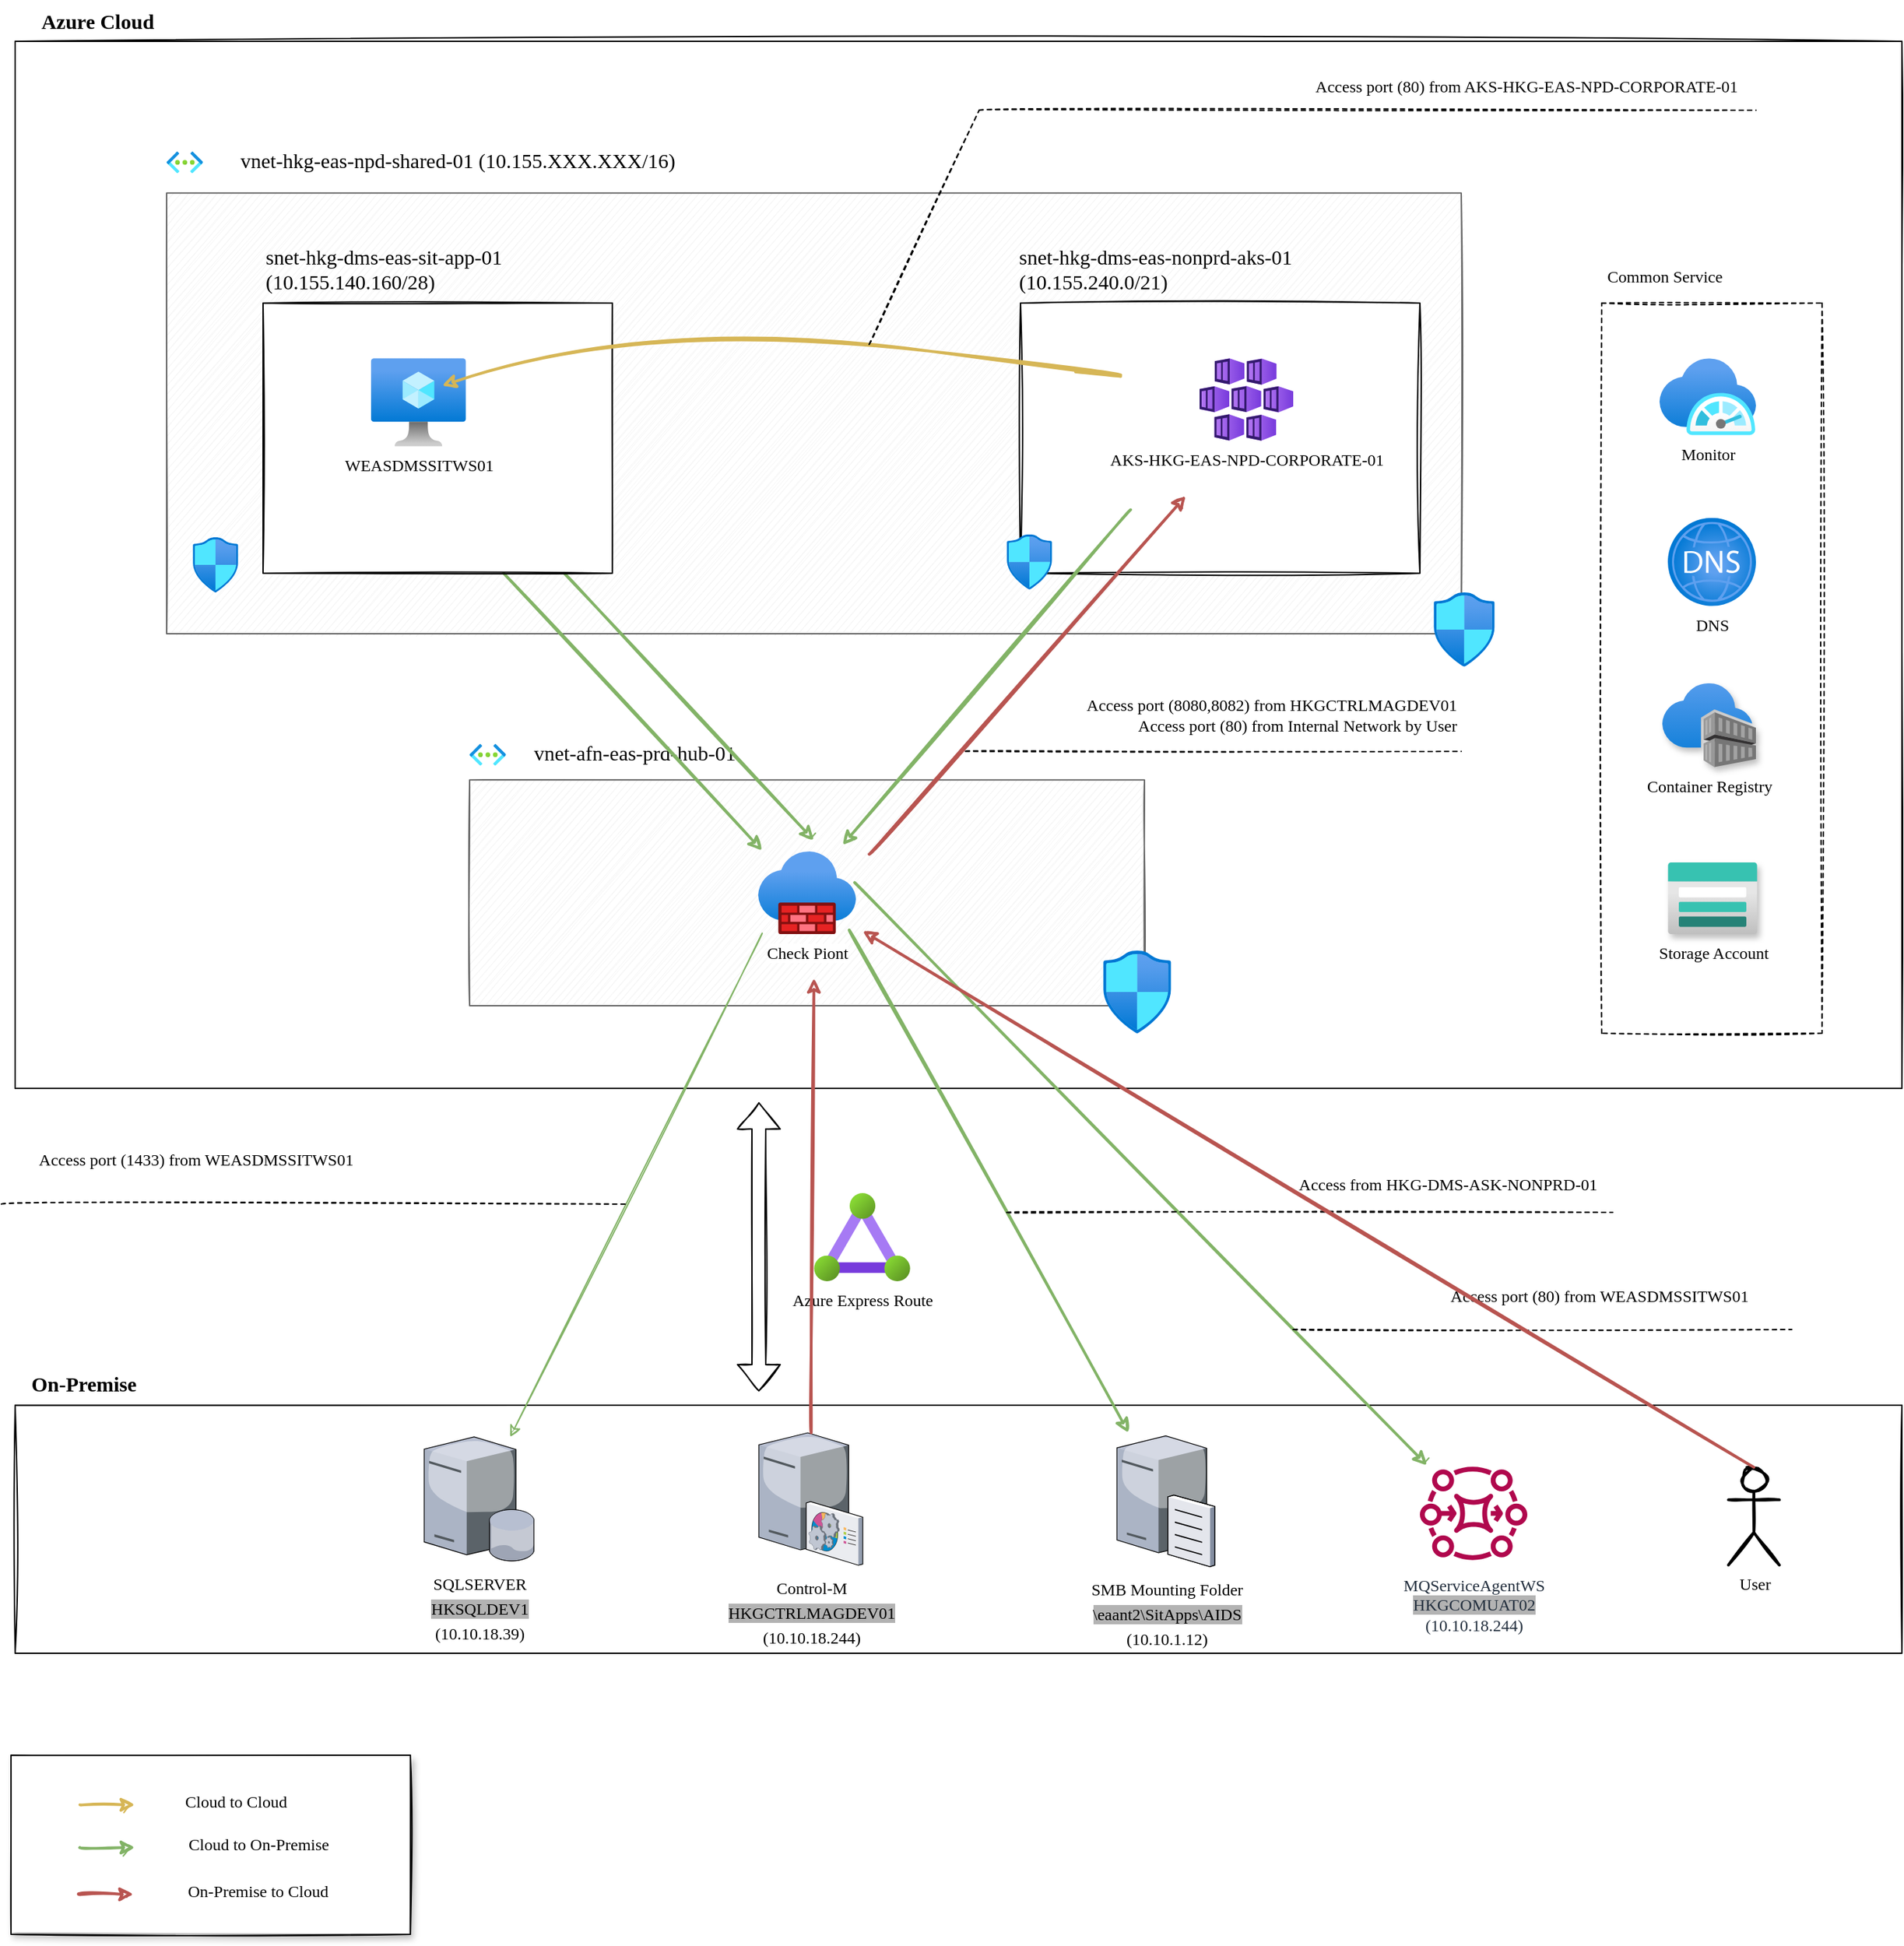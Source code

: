 <mxfile version="18.0.7" type="github"><diagram id="_1yi99HODvwLNVEbN80R" name="Page-1"><mxGraphModel dx="1278" dy="539" grid="1" gridSize="10" guides="1" tooltips="1" connect="1" arrows="1" fold="1" page="1" pageScale="1" pageWidth="827" pageHeight="1169" math="0" shadow="0"><root><mxCell id="0"/><mxCell id="1" parent="0"/><mxCell id="jHShUy1M93uFHqez85aA-23" value="" style="rounded=0;whiteSpace=wrap;html=1;sketch=1;fontFamily=Comic Sans MS;" parent="1" vertex="1"><mxGeometry x="70" y="210" width="1370" height="760" as="geometry"/></mxCell><mxCell id="jHShUy1M93uFHqez85aA-71" value="Azure Cloud" style="text;html=1;strokeColor=none;fillColor=none;align=center;verticalAlign=middle;whiteSpace=wrap;rounded=0;sketch=1;fontSize=15;fontStyle=1;fontFamily=Comic Sans MS;" parent="1" vertex="1"><mxGeometry x="70" y="180" width="120" height="30" as="geometry"/></mxCell><mxCell id="jHShUy1M93uFHqez85aA-79" value="Azure Express Route" style="aspect=fixed;html=1;points=[];align=center;image;fontSize=12;image=img/lib/azure2/networking/ExpressRoute_Circuits.svg;sketch=1;fontFamily=Comic Sans MS;" parent="1" vertex="1"><mxGeometry x="650" y="1046" width="70" height="64" as="geometry"/></mxCell><mxCell id="jHShUy1M93uFHqez85aA-81" value="" style="group" parent="1" vertex="1" connectable="0"><mxGeometry x="400" y="720" width="490" height="190" as="geometry"/></mxCell><mxCell id="jHShUy1M93uFHqez85aA-42" value="" style="rounded=0;whiteSpace=wrap;html=1;sketch=1;fillColor=#f5f5f5;fontColor=#333333;strokeColor=#666666;fontFamily=Comic Sans MS;" parent="jHShUy1M93uFHqez85aA-81" vertex="1"><mxGeometry y="26.12" width="490" height="163.88" as="geometry"/></mxCell><mxCell id="jHShUy1M93uFHqez85aA-43" value="" style="aspect=fixed;html=1;points=[];align=center;image;fontSize=12;image=img/lib/azure2/networking/Virtual_Networks.svg;sketch=1;rounded=0;fontFamily=Comic Sans MS;" parent="jHShUy1M93uFHqez85aA-81" vertex="1"><mxGeometry width="26.341" height="15.727" as="geometry"/></mxCell><mxCell id="jHShUy1M93uFHqez85aA-80" value="Check Piont" style="aspect=fixed;html=1;points=[];align=center;image;fontSize=12;image=img/lib/azure2/networking/Firewalls.svg;sketch=1;fontFamily=Comic Sans MS;" parent="jHShUy1M93uFHqez85aA-81" vertex="1"><mxGeometry x="209.5" y="78.06" width="71" height="60" as="geometry"/></mxCell><mxCell id="jHShUy1M93uFHqez85aA-163" value="vnet-afn-eas-prd-hub-01" style="text;html=1;strokeColor=none;fillColor=none;align=center;verticalAlign=middle;whiteSpace=wrap;rounded=0;sketch=1;fontFamily=Comic Sans MS;fontSize=15;fontStyle=0" parent="jHShUy1M93uFHqez85aA-81" vertex="1"><mxGeometry x="12" y="-9.14" width="216" height="30" as="geometry"/></mxCell><mxCell id="jHShUy1M93uFHqez85aA-130" value="" style="endArrow=none;html=1;sketch=1;fontFamily=Comic Sans MS;fontSize=12;curved=1;dashed=1;" parent="jHShUy1M93uFHqez85aA-81" edge="1"><mxGeometry width="50" height="50" relative="1" as="geometry"><mxPoint x="360" y="5.36" as="sourcePoint"/><mxPoint x="720" y="5.36" as="targetPoint"/></mxGeometry></mxCell><mxCell id="jHShUy1M93uFHqez85aA-70" value="" style="rounded=0;whiteSpace=wrap;html=1;sketch=1;fontFamily=Comic Sans MS;" parent="1" vertex="1"><mxGeometry x="70" y="1200" width="1370" height="180" as="geometry"/></mxCell><mxCell id="jHShUy1M93uFHqez85aA-74" value="On-Premise" style="text;html=1;strokeColor=none;fillColor=none;align=center;verticalAlign=middle;whiteSpace=wrap;rounded=0;sketch=1;fontFamily=Comic Sans MS;fontSize=15;fontStyle=1" parent="1" vertex="1"><mxGeometry x="70" y="1169" width="100" height="30" as="geometry"/></mxCell><mxCell id="jHShUy1M93uFHqez85aA-88" value="&lt;font style=&quot;font-size: 12px;&quot;&gt;SQLSERVER&lt;br&gt;&lt;span style=&quot;background-color: rgb(179, 179, 179);&quot;&gt;HKSQLDEV1&lt;br&gt;&lt;/span&gt;(10.10.18.39)&lt;br&gt;&lt;/font&gt;" style="verticalLabelPosition=bottom;sketch=0;aspect=fixed;html=1;verticalAlign=top;strokeColor=none;align=center;outlineConnect=0;shape=mxgraph.citrix.database_server;fontFamily=Comic Sans MS;fontSize=15;" parent="1" vertex="1"><mxGeometry x="367" y="1223" width="80" height="90" as="geometry"/></mxCell><mxCell id="jHShUy1M93uFHqez85aA-91" value="&lt;font style=&quot;font-size: 12px;&quot;&gt;Control-M&lt;br&gt;&lt;span style=&quot;background-color: rgb(179, 179, 179);&quot;&gt;HKGCTRLMAGDEV01&lt;br&gt;&lt;/span&gt;(10.10.18.244)&lt;br&gt;&lt;/font&gt;" style="verticalLabelPosition=bottom;sketch=0;aspect=fixed;html=1;verticalAlign=top;strokeColor=none;align=center;outlineConnect=0;shape=mxgraph.citrix.command_center;fontFamily=Comic Sans MS;fontSize=15;" parent="1" vertex="1"><mxGeometry x="610" y="1220" width="75.5" height="96" as="geometry"/></mxCell><mxCell id="jHShUy1M93uFHqez85aA-93" value="&lt;font style=&quot;font-size: 12px;&quot;&gt;SMB Mounting Folder&lt;br&gt;&lt;span style=&quot;background-color: rgb(179, 179, 179);&quot;&gt;\\eaant2\SitApps\AIDS&lt;br&gt;&lt;/span&gt;(10.10.1.12)&lt;br&gt;&lt;/font&gt;" style="verticalLabelPosition=bottom;sketch=0;aspect=fixed;html=1;verticalAlign=top;strokeColor=none;align=center;outlineConnect=0;shape=mxgraph.citrix.file_server;fontFamily=Comic Sans MS;fontSize=15;" parent="1" vertex="1"><mxGeometry x="870" y="1220" width="71" height="97" as="geometry"/></mxCell><mxCell id="jHShUy1M93uFHqez85aA-94" value="MQServiceAgentWS&lt;br&gt;&lt;span style=&quot;background-color: rgb(179, 179, 179);&quot;&gt;HKGCOMUAT02&lt;/span&gt;&lt;br&gt;(10.10.18.244)" style="sketch=0;outlineConnect=0;fontColor=#232F3E;gradientColor=none;fillColor=#B0084D;strokeColor=none;dashed=0;verticalLabelPosition=bottom;verticalAlign=top;align=center;html=1;fontSize=12;fontStyle=0;aspect=fixed;pointerEvents=1;shape=mxgraph.aws4.mq_broker;fontFamily=Comic Sans MS;" parent="1" vertex="1"><mxGeometry x="1090" y="1239" width="78" height="78" as="geometry"/></mxCell><mxCell id="jHShUy1M93uFHqez85aA-105" value="" style="endArrow=classic;html=1;sketch=1;fontFamily=Comic Sans MS;fontSize=15;curved=1;exitX=0.041;exitY=0.989;exitDx=0;exitDy=0;exitPerimeter=0;fillColor=#d5e8d4;strokeColor=#82b366;" parent="1" source="jHShUy1M93uFHqez85aA-80" target="jHShUy1M93uFHqez85aA-88" edge="1"><mxGeometry width="50" height="50" relative="1" as="geometry"><mxPoint x="310" y="900" as="sourcePoint"/><mxPoint x="360" y="850" as="targetPoint"/></mxGeometry></mxCell><mxCell id="jHShUy1M93uFHqez85aA-121" value="Access port (1433) from WEASDMSSITWS01" style="edgeLabel;html=1;align=center;verticalAlign=middle;resizable=0;points=[];fontSize=12;fontFamily=Comic Sans MS;labelBackgroundColor=default;labelBorderColor=none;" parent="jHShUy1M93uFHqez85aA-105" vertex="1" connectable="0"><mxGeometry x="-0.061" y="3" relative="1" as="geometry"><mxPoint x="-328" y="-9" as="offset"/></mxGeometry></mxCell><mxCell id="jHShUy1M93uFHqez85aA-108" value="" style="endArrow=classic;html=1;sketch=1;fontFamily=Comic Sans MS;fontSize=15;curved=1;exitX=0.931;exitY=0.949;exitDx=0;exitDy=0;exitPerimeter=0;fillColor=#d5e8d4;strokeColor=#82b366;strokeWidth=2;" parent="1" source="jHShUy1M93uFHqez85aA-80" target="jHShUy1M93uFHqez85aA-93" edge="1"><mxGeometry width="50" height="50" relative="1" as="geometry"><mxPoint x="880" y="1070" as="sourcePoint"/><mxPoint x="930" y="1020" as="targetPoint"/></mxGeometry></mxCell><mxCell id="jHShUy1M93uFHqez85aA-109" value="" style="endArrow=classic;html=1;sketch=1;fontFamily=Comic Sans MS;fontSize=15;curved=1;exitX=0.987;exitY=0.376;exitDx=0;exitDy=0;exitPerimeter=0;fillColor=#d5e8d4;strokeColor=#82b366;strokeWidth=2;" parent="1" source="jHShUy1M93uFHqez85aA-80" target="jHShUy1M93uFHqez85aA-94" edge="1"><mxGeometry width="50" height="50" relative="1" as="geometry"><mxPoint x="1010" y="860" as="sourcePoint"/><mxPoint x="1060" y="810" as="targetPoint"/></mxGeometry></mxCell><mxCell id="jHShUy1M93uFHqez85aA-56" value="" style="rounded=0;whiteSpace=wrap;html=1;sketch=1;fillColor=#f5f5f5;fontColor=#333333;strokeColor=#666666;fontFamily=Comic Sans MS;" parent="1" vertex="1"><mxGeometry x="180" y="320.12" width="940" height="319.88" as="geometry"/></mxCell><mxCell id="jHShUy1M93uFHqez85aA-57" value="" style="aspect=fixed;html=1;points=[];align=center;image;fontSize=12;image=img/lib/azure2/networking/Virtual_Networks.svg;sketch=1;rounded=0;fontFamily=Comic Sans MS;" parent="1" vertex="1"><mxGeometry x="180" y="290" width="26.341" height="15.727" as="geometry"/></mxCell><mxCell id="jHShUy1M93uFHqez85aA-115" value="&lt;span&gt;&lt;span&gt;vnet-hkg-eas-npd-shared-01 (10.155.XXX.XXX/16)&lt;/span&gt;&lt;/span&gt;" style="text;html=1;strokeColor=none;fillColor=none;align=center;verticalAlign=middle;whiteSpace=wrap;rounded=0;sketch=1;fontFamily=Comic Sans MS;fontSize=15;fontStyle=0" parent="1" vertex="1"><mxGeometry x="193" y="280.86" width="397" height="30" as="geometry"/></mxCell><mxCell id="jHShUy1M93uFHqez85aA-122" value="" style="endArrow=none;html=1;sketch=1;fontFamily=Comic Sans MS;fontSize=12;curved=1;dashed=1;" parent="1" edge="1"><mxGeometry width="50" height="50" relative="1" as="geometry"><mxPoint x="60" y="1054" as="sourcePoint"/><mxPoint x="514" y="1054" as="targetPoint"/></mxGeometry></mxCell><mxCell id="jHShUy1M93uFHqez85aA-110" value="" style="shape=flexArrow;endArrow=classic;startArrow=classic;html=1;sketch=1;fontFamily=Comic Sans MS;fontSize=15;curved=1;" parent="1" edge="1"><mxGeometry width="100" height="100" relative="1" as="geometry"><mxPoint x="610" y="1190" as="sourcePoint"/><mxPoint x="610" y="980" as="targetPoint"/></mxGeometry></mxCell><mxCell id="jHShUy1M93uFHqez85aA-124" value="" style="endArrow=none;html=1;sketch=1;fontFamily=Comic Sans MS;fontSize=12;curved=1;dashed=1;" parent="1" edge="1"><mxGeometry width="50" height="50" relative="1" as="geometry"><mxPoint x="790" y="1060" as="sourcePoint"/><mxPoint x="1230" y="1060" as="targetPoint"/></mxGeometry></mxCell><mxCell id="jHShUy1M93uFHqez85aA-125" value="&lt;br&gt;Access port (80) from WEASDMSSITWS01" style="edgeLabel;html=1;align=center;verticalAlign=middle;resizable=0;points=[];fontSize=12;fontFamily=Comic Sans MS;labelBackgroundColor=default;labelBorderColor=none;" parent="1" vertex="1" connectable="0"><mxGeometry x="1220.002" y="1113.004" as="geometry"/></mxCell><mxCell id="jHShUy1M93uFHqez85aA-126" value="" style="endArrow=none;html=1;sketch=1;fontFamily=Comic Sans MS;fontSize=12;curved=1;dashed=1;" parent="1" edge="1"><mxGeometry width="50" height="50" relative="1" as="geometry"><mxPoint x="998" y="1145" as="sourcePoint"/><mxPoint x="1360" y="1145" as="targetPoint"/></mxGeometry></mxCell><mxCell id="jHShUy1M93uFHqez85aA-127" value="Access from HKG-DMS-ASK-NONPRD-01" style="edgeLabel;html=1;align=center;verticalAlign=middle;resizable=0;points=[];fontSize=12;fontFamily=Comic Sans MS;labelBackgroundColor=default;labelBorderColor=none;" parent="1" vertex="1" connectable="0"><mxGeometry x="1110.002" y="1040.004" as="geometry"/></mxCell><mxCell id="jHShUy1M93uFHqez85aA-128" value="" style="endArrow=classic;html=1;sketch=1;fontFamily=Comic Sans MS;fontSize=12;curved=1;fillColor=#f8cecc;strokeColor=#b85450;strokeWidth=2;" parent="1" source="jHShUy1M93uFHqez85aA-91" edge="1"><mxGeometry width="50" height="50" relative="1" as="geometry"><mxPoint x="590" y="1130" as="sourcePoint"/><mxPoint x="650" y="890" as="targetPoint"/></mxGeometry></mxCell><mxCell id="jHShUy1M93uFHqez85aA-131" value="Access port (8080,8082) from HKGCTRLMAGDEV01&lt;br&gt;&lt;div style=&quot;&quot;&gt;Access port (80) from Internal Network by User&lt;/div&gt;" style="edgeLabel;html=1;align=right;verticalAlign=middle;resizable=0;points=[];fontSize=12;fontFamily=Comic Sans MS;labelBackgroundColor=default;labelBorderColor=none;" parent="1" vertex="1" connectable="0"><mxGeometry x="1230.002" y="1070.004" as="geometry"><mxPoint x="-113" y="-371" as="offset"/></mxGeometry></mxCell><mxCell id="jHShUy1M93uFHqez85aA-134" value="" style="aspect=fixed;html=1;points=[];align=center;image;fontSize=12;image=img/lib/azure2/networking/Network_Security_Groups.svg;labelBackgroundColor=#B3B3B3;labelBorderColor=none;sketch=1;fontFamily=Comic Sans MS;" parent="1" vertex="1"><mxGeometry x="1100" y="610" width="44.37" height="53.88" as="geometry"/></mxCell><mxCell id="jHShUy1M93uFHqez85aA-136" value="" style="aspect=fixed;html=1;points=[];align=center;image;fontSize=12;image=img/lib/azure2/networking/Network_Security_Groups.svg;labelBackgroundColor=#B3B3B3;labelBorderColor=none;sketch=1;fontFamily=Comic Sans MS;" parent="1" vertex="1"><mxGeometry x="860" y="870" width="49.42" height="60" as="geometry"/></mxCell><mxCell id="jHShUy1M93uFHqez85aA-138" value="" style="rounded=0;whiteSpace=wrap;html=1;sketch=1;fontFamily=Comic Sans MS;" parent="1" vertex="1"><mxGeometry x="800" y="400" width="290" height="196.12" as="geometry"/></mxCell><mxCell id="jHShUy1M93uFHqez85aA-114" value="AKS-HKG-EAS-NPD-CORPORATE-01" style="aspect=fixed;html=1;points=[];align=center;image;fontSize=12;image=img/lib/azure2/compute/Kubernetes_Services.svg;sketch=1;fontFamily=Comic Sans MS;" parent="1" vertex="1"><mxGeometry x="930" y="440" width="68" height="60" as="geometry"/></mxCell><mxCell id="jHShUy1M93uFHqez85aA-135" value="" style="aspect=fixed;html=1;points=[];align=center;image;fontSize=12;image=img/lib/azure2/networking/Network_Security_Groups.svg;labelBackgroundColor=#B3B3B3;labelBorderColor=none;sketch=1;fontFamily=Comic Sans MS;" parent="1" vertex="1"><mxGeometry x="199" y="570" width="32.94" height="40" as="geometry"/></mxCell><mxCell id="jHShUy1M93uFHqez85aA-107" value="" style="endArrow=classic;html=1;sketch=1;fontFamily=Comic Sans MS;fontSize=15;curved=1;entryX=0.863;entryY=-0.078;entryDx=0;entryDy=0;entryPerimeter=0;fillColor=#d5e8d4;strokeColor=#82b366;strokeWidth=2;" parent="1" target="jHShUy1M93uFHqez85aA-80" edge="1"><mxGeometry width="50" height="50" relative="1" as="geometry"><mxPoint x="880" y="550" as="sourcePoint"/><mxPoint x="910" y="630" as="targetPoint"/></mxGeometry></mxCell><mxCell id="jHShUy1M93uFHqez85aA-129" value="" style="endArrow=classic;html=1;sketch=1;fontFamily=Comic Sans MS;fontSize=12;curved=1;fillColor=#f8cecc;strokeColor=#b85450;strokeWidth=2;exitX=0.592;exitY=0.329;exitDx=0;exitDy=0;exitPerimeter=0;" parent="1" source="jHShUy1M93uFHqez85aA-42" edge="1"><mxGeometry width="50" height="50" relative="1" as="geometry"><mxPoint x="700" y="790" as="sourcePoint"/><mxPoint x="920" y="540" as="targetPoint"/></mxGeometry></mxCell><mxCell id="jHShUy1M93uFHqez85aA-101" value="" style="endArrow=classic;html=1;sketch=1;fontFamily=Comic Sans MS;fontSize=15;curved=1;fillColor=#d5e8d4;strokeColor=#82b366;strokeWidth=2;" parent="1" source="jHShUy1M93uFHqez85aA-161" edge="1"><mxGeometry width="50" height="50" relative="1" as="geometry"><mxPoint x="620" y="520" as="sourcePoint"/><mxPoint x="650" y="790" as="targetPoint"/></mxGeometry></mxCell><mxCell id="jHShUy1M93uFHqez85aA-100" value="" style="endArrow=classic;html=1;sketch=1;fontFamily=Comic Sans MS;fontSize=15;curved=1;entryX=0.041;entryY=-0.011;entryDx=0;entryDy=0;entryPerimeter=0;fillColor=#d5e8d4;strokeColor=#82b366;strokeWidth=2;" parent="1" target="jHShUy1M93uFHqez85aA-80" edge="1"><mxGeometry width="50" height="50" relative="1" as="geometry"><mxPoint x="424.646" y="596.12" as="sourcePoint"/><mxPoint x="540" y="640" as="targetPoint"/></mxGeometry></mxCell><mxCell id="jHShUy1M93uFHqez85aA-139" value="&lt;span&gt;snet-hkg-dms-eas-sit-app-01&lt;br&gt;(10.155.140.160/28)&lt;/span&gt;" style="text;html=1;strokeColor=none;fillColor=none;align=left;verticalAlign=middle;whiteSpace=wrap;rounded=0;sketch=1;fontFamily=Comic Sans MS;fontSize=15;fontStyle=0" parent="1" vertex="1"><mxGeometry x="250" y="360" width="260" height="30" as="geometry"/></mxCell><mxCell id="jHShUy1M93uFHqez85aA-140" value="&lt;span&gt;snet-hkg-dms-eas-nonprd-aks-01&lt;br&gt;(10.155.240.0/21)&lt;/span&gt;" style="text;html=1;strokeColor=none;fillColor=none;align=left;verticalAlign=middle;whiteSpace=wrap;rounded=0;sketch=1;fontFamily=Comic Sans MS;fontSize=15;fontStyle=0" parent="1" vertex="1"><mxGeometry x="797" y="360" width="270" height="30" as="geometry"/></mxCell><mxCell id="jHShUy1M93uFHqez85aA-144" value="" style="aspect=fixed;html=1;points=[];align=center;image;fontSize=12;image=img/lib/azure2/networking/Network_Security_Groups.svg;labelBackgroundColor=#B3B3B3;labelBorderColor=none;sketch=1;fontFamily=Comic Sans MS;" parent="1" vertex="1"><mxGeometry x="790" y="567.88" width="32.94" height="40" as="geometry"/></mxCell><mxCell id="jHShUy1M93uFHqez85aA-145" value="" style="rounded=0;whiteSpace=wrap;html=1;labelBackgroundColor=#B3B3B3;labelBorderColor=none;sketch=1;fontFamily=Comic Sans MS;fontSize=12;shadow=1;" parent="1" vertex="1"><mxGeometry x="67" y="1454" width="290" height="130" as="geometry"/></mxCell><mxCell id="jHShUy1M93uFHqez85aA-146" value="" style="endArrow=classic;html=1;sketch=1;fontFamily=Comic Sans MS;fontSize=12;strokeWidth=2;curved=1;fillColor=#fff2cc;strokeColor=#d6b656;" parent="1" edge="1"><mxGeometry width="50" height="50" relative="1" as="geometry"><mxPoint x="117" y="1490" as="sourcePoint"/><mxPoint x="157" y="1490" as="targetPoint"/></mxGeometry></mxCell><mxCell id="jHShUy1M93uFHqez85aA-147" value="Cloud to Cloud" style="text;html=1;strokeColor=none;fillColor=none;align=center;verticalAlign=middle;whiteSpace=wrap;rounded=0;labelBackgroundColor=none;labelBorderColor=none;sketch=1;fontFamily=Comic Sans MS;fontSize=12;" parent="1" vertex="1"><mxGeometry x="185" y="1473" width="91" height="30" as="geometry"/></mxCell><mxCell id="jHShUy1M93uFHqez85aA-148" value="" style="endArrow=classic;html=1;sketch=1;fontFamily=Comic Sans MS;fontSize=12;strokeWidth=2;curved=1;fillColor=#d5e8d4;strokeColor=#82b366;" parent="1" edge="1"><mxGeometry width="50" height="50" relative="1" as="geometry"><mxPoint x="117" y="1521" as="sourcePoint"/><mxPoint x="157" y="1521" as="targetPoint"/></mxGeometry></mxCell><mxCell id="jHShUy1M93uFHqez85aA-149" value="Cloud to On-Premise" style="text;html=1;strokeColor=none;fillColor=none;align=center;verticalAlign=middle;whiteSpace=wrap;rounded=0;labelBackgroundColor=none;labelBorderColor=none;sketch=1;fontFamily=Comic Sans MS;fontSize=12;" parent="1" vertex="1"><mxGeometry x="187" y="1504" width="120" height="30" as="geometry"/></mxCell><mxCell id="jHShUy1M93uFHqez85aA-150" value="" style="endArrow=classic;html=1;sketch=1;fontFamily=Comic Sans MS;fontSize=12;strokeWidth=2;curved=1;fillColor=#f8cecc;strokeColor=#b85450;" parent="1" edge="1"><mxGeometry width="50" height="50" relative="1" as="geometry"><mxPoint x="116" y="1555" as="sourcePoint"/><mxPoint x="156" y="1555" as="targetPoint"/></mxGeometry></mxCell><mxCell id="jHShUy1M93uFHqez85aA-151" value="On-Premise to Cloud" style="text;html=1;strokeColor=none;fillColor=none;align=center;verticalAlign=middle;whiteSpace=wrap;rounded=0;labelBackgroundColor=none;labelBorderColor=none;sketch=1;fontFamily=Comic Sans MS;fontSize=12;" parent="1" vertex="1"><mxGeometry x="186" y="1538" width="121" height="30" as="geometry"/></mxCell><mxCell id="jHShUy1M93uFHqez85aA-156" value="" style="rounded=0;whiteSpace=wrap;html=1;labelBackgroundColor=none;labelBorderColor=none;sketch=1;fontFamily=Comic Sans MS;fontSize=12;fontColor=default;dashed=1;" parent="1" vertex="1"><mxGeometry x="1222" y="400" width="160" height="530" as="geometry"/></mxCell><mxCell id="jHShUy1M93uFHqez85aA-155" value="Monitor" style="aspect=fixed;html=1;points=[];align=center;image;fontSize=12;image=img/lib/azure2/monitor/SAP_Azure_Monitor.svg;labelBackgroundColor=none;labelBorderColor=none;sketch=1;fontFamily=Comic Sans MS;" parent="1" vertex="1"><mxGeometry x="1264" y="440" width="70" height="56.0" as="geometry"/></mxCell><mxCell id="jHShUy1M93uFHqez85aA-154" value="DNS" style="aspect=fixed;html=1;points=[];align=center;image;fontSize=12;image=img/lib/azure2/networking/DNS_Zones.svg;labelBackgroundColor=none;labelBorderColor=none;sketch=1;fontFamily=Comic Sans MS;" parent="1" vertex="1"><mxGeometry x="1270" y="555.88" width="64" height="64" as="geometry"/></mxCell><mxCell id="jHShUy1M93uFHqez85aA-157" value="Common Service" style="text;html=1;strokeColor=none;fillColor=none;align=center;verticalAlign=middle;whiteSpace=wrap;rounded=0;dashed=1;labelBackgroundColor=none;labelBorderColor=none;sketch=1;fontFamily=Comic Sans MS;fontSize=12;fontColor=default;" parent="1" vertex="1"><mxGeometry x="1213" y="366" width="110" height="30" as="geometry"/></mxCell><mxCell id="jHShUy1M93uFHqez85aA-161" value="" style="rounded=0;whiteSpace=wrap;html=1;sketch=1;fontFamily=Comic Sans MS;" parent="1" vertex="1"><mxGeometry x="250" y="400" width="253.66" height="196.12" as="geometry"/></mxCell><mxCell id="jHShUy1M93uFHqez85aA-113" value="WEASDMSSITWS01" style="aspect=fixed;html=1;points=[];align=center;image;fontSize=12;image=img/lib/azure2/compute/Virtual_Machine.svg;sketch=1;fontFamily=Comic Sans MS;" parent="1" vertex="1"><mxGeometry x="328.33" y="440" width="69" height="64" as="geometry"/></mxCell><mxCell id="jHShUy1M93uFHqez85aA-143" value="" style="endArrow=classic;html=1;sketch=1;fontFamily=Comic Sans MS;fontSize=12;strokeWidth=2;curved=1;fillColor=#fff2cc;strokeColor=#d6b656;" parent="1" edge="1"><mxGeometry width="50" height="50" relative="1" as="geometry"><mxPoint x="840" y="450" as="sourcePoint"/><mxPoint x="380" y="460" as="targetPoint"/><Array as="points"><mxPoint x="940" y="460"/><mxPoint x="530" y="410"/></Array></mxGeometry></mxCell><mxCell id="jHShUy1M93uFHqez85aA-166" value="" style="endArrow=none;html=1;sketch=1;fontFamily=Comic Sans MS;fontSize=12;curved=1;dashed=1;" parent="1" edge="1"><mxGeometry width="50" height="50" relative="1" as="geometry"><mxPoint x="690" y="430" as="sourcePoint"/><mxPoint x="770" y="260" as="targetPoint"/></mxGeometry></mxCell><mxCell id="jHShUy1M93uFHqez85aA-167" value="" style="endArrow=none;html=1;sketch=1;fontFamily=Comic Sans MS;fontSize=12;curved=1;dashed=1;" parent="1" edge="1"><mxGeometry width="50" height="50" relative="1" as="geometry"><mxPoint x="770" y="260" as="sourcePoint"/><mxPoint x="1334" y="260" as="targetPoint"/></mxGeometry></mxCell><mxCell id="jHShUy1M93uFHqez85aA-168" value="Access port (80) from AKS-HKG-EAS-NPD-CORPORATE-01" style="edgeLabel;html=1;align=center;verticalAlign=middle;resizable=0;points=[];fontSize=12;fontFamily=Comic Sans MS;labelBackgroundColor=default;labelBorderColor=none;" parent="1" vertex="1" connectable="0"><mxGeometry x="1280.002" y="613.884" as="geometry"><mxPoint x="-113" y="-371" as="offset"/></mxGeometry></mxCell><mxCell id="jHShUy1M93uFHqez85aA-172" value="Container Registry" style="aspect=fixed;html=1;points=[];align=center;image;fontSize=12;image=img/lib/azure2/containers/Container_Registries.svg;shadow=1;dashed=1;labelBackgroundColor=none;labelBorderColor=none;sketch=1;fontFamily=Comic Sans MS;fontColor=default;" parent="1" vertex="1"><mxGeometry x="1266" y="676" width="68" height="61" as="geometry"/></mxCell><mxCell id="jHShUy1M93uFHqez85aA-173" value="Storage Account" style="aspect=fixed;html=1;points=[];align=center;image;fontSize=12;image=img/lib/azure2/storage/Storage_Accounts.svg;shadow=1;dashed=1;labelBackgroundColor=none;labelBorderColor=none;sketch=1;fontFamily=Comic Sans MS;fontColor=default;" parent="1" vertex="1"><mxGeometry x="1270" y="806" width="65" height="52" as="geometry"/></mxCell><mxCell id="v0lum--fHvrJSRqPPoBN-2" value="User" style="shape=umlActor;verticalLabelPosition=bottom;verticalAlign=top;html=1;outlineConnect=0;shadow=0;labelBackgroundColor=none;labelBorderColor=none;sketch=1;fontFamily=Comic Sans MS;fontSize=12;fontColor=default;strokeWidth=2;" parent="1" vertex="1"><mxGeometry x="1314" y="1245" width="37" height="71" as="geometry"/></mxCell><mxCell id="v0lum--fHvrJSRqPPoBN-4" value="" style="endArrow=classic;html=1;sketch=1;fontFamily=Comic Sans MS;fontSize=12;fontColor=default;strokeWidth=2;curved=1;exitX=0.5;exitY=0;exitDx=0;exitDy=0;exitPerimeter=0;entryX=1.069;entryY=0.962;entryDx=0;entryDy=0;entryPerimeter=0;fillColor=#f8cecc;strokeColor=#b85450;" parent="1" source="v0lum--fHvrJSRqPPoBN-2" target="jHShUy1M93uFHqez85aA-80" edge="1"><mxGeometry width="50" height="50" relative="1" as="geometry"><mxPoint x="1380" y="1120" as="sourcePoint"/><mxPoint x="1430" y="1070" as="targetPoint"/></mxGeometry></mxCell></root></mxGraphModel></diagram></mxfile>